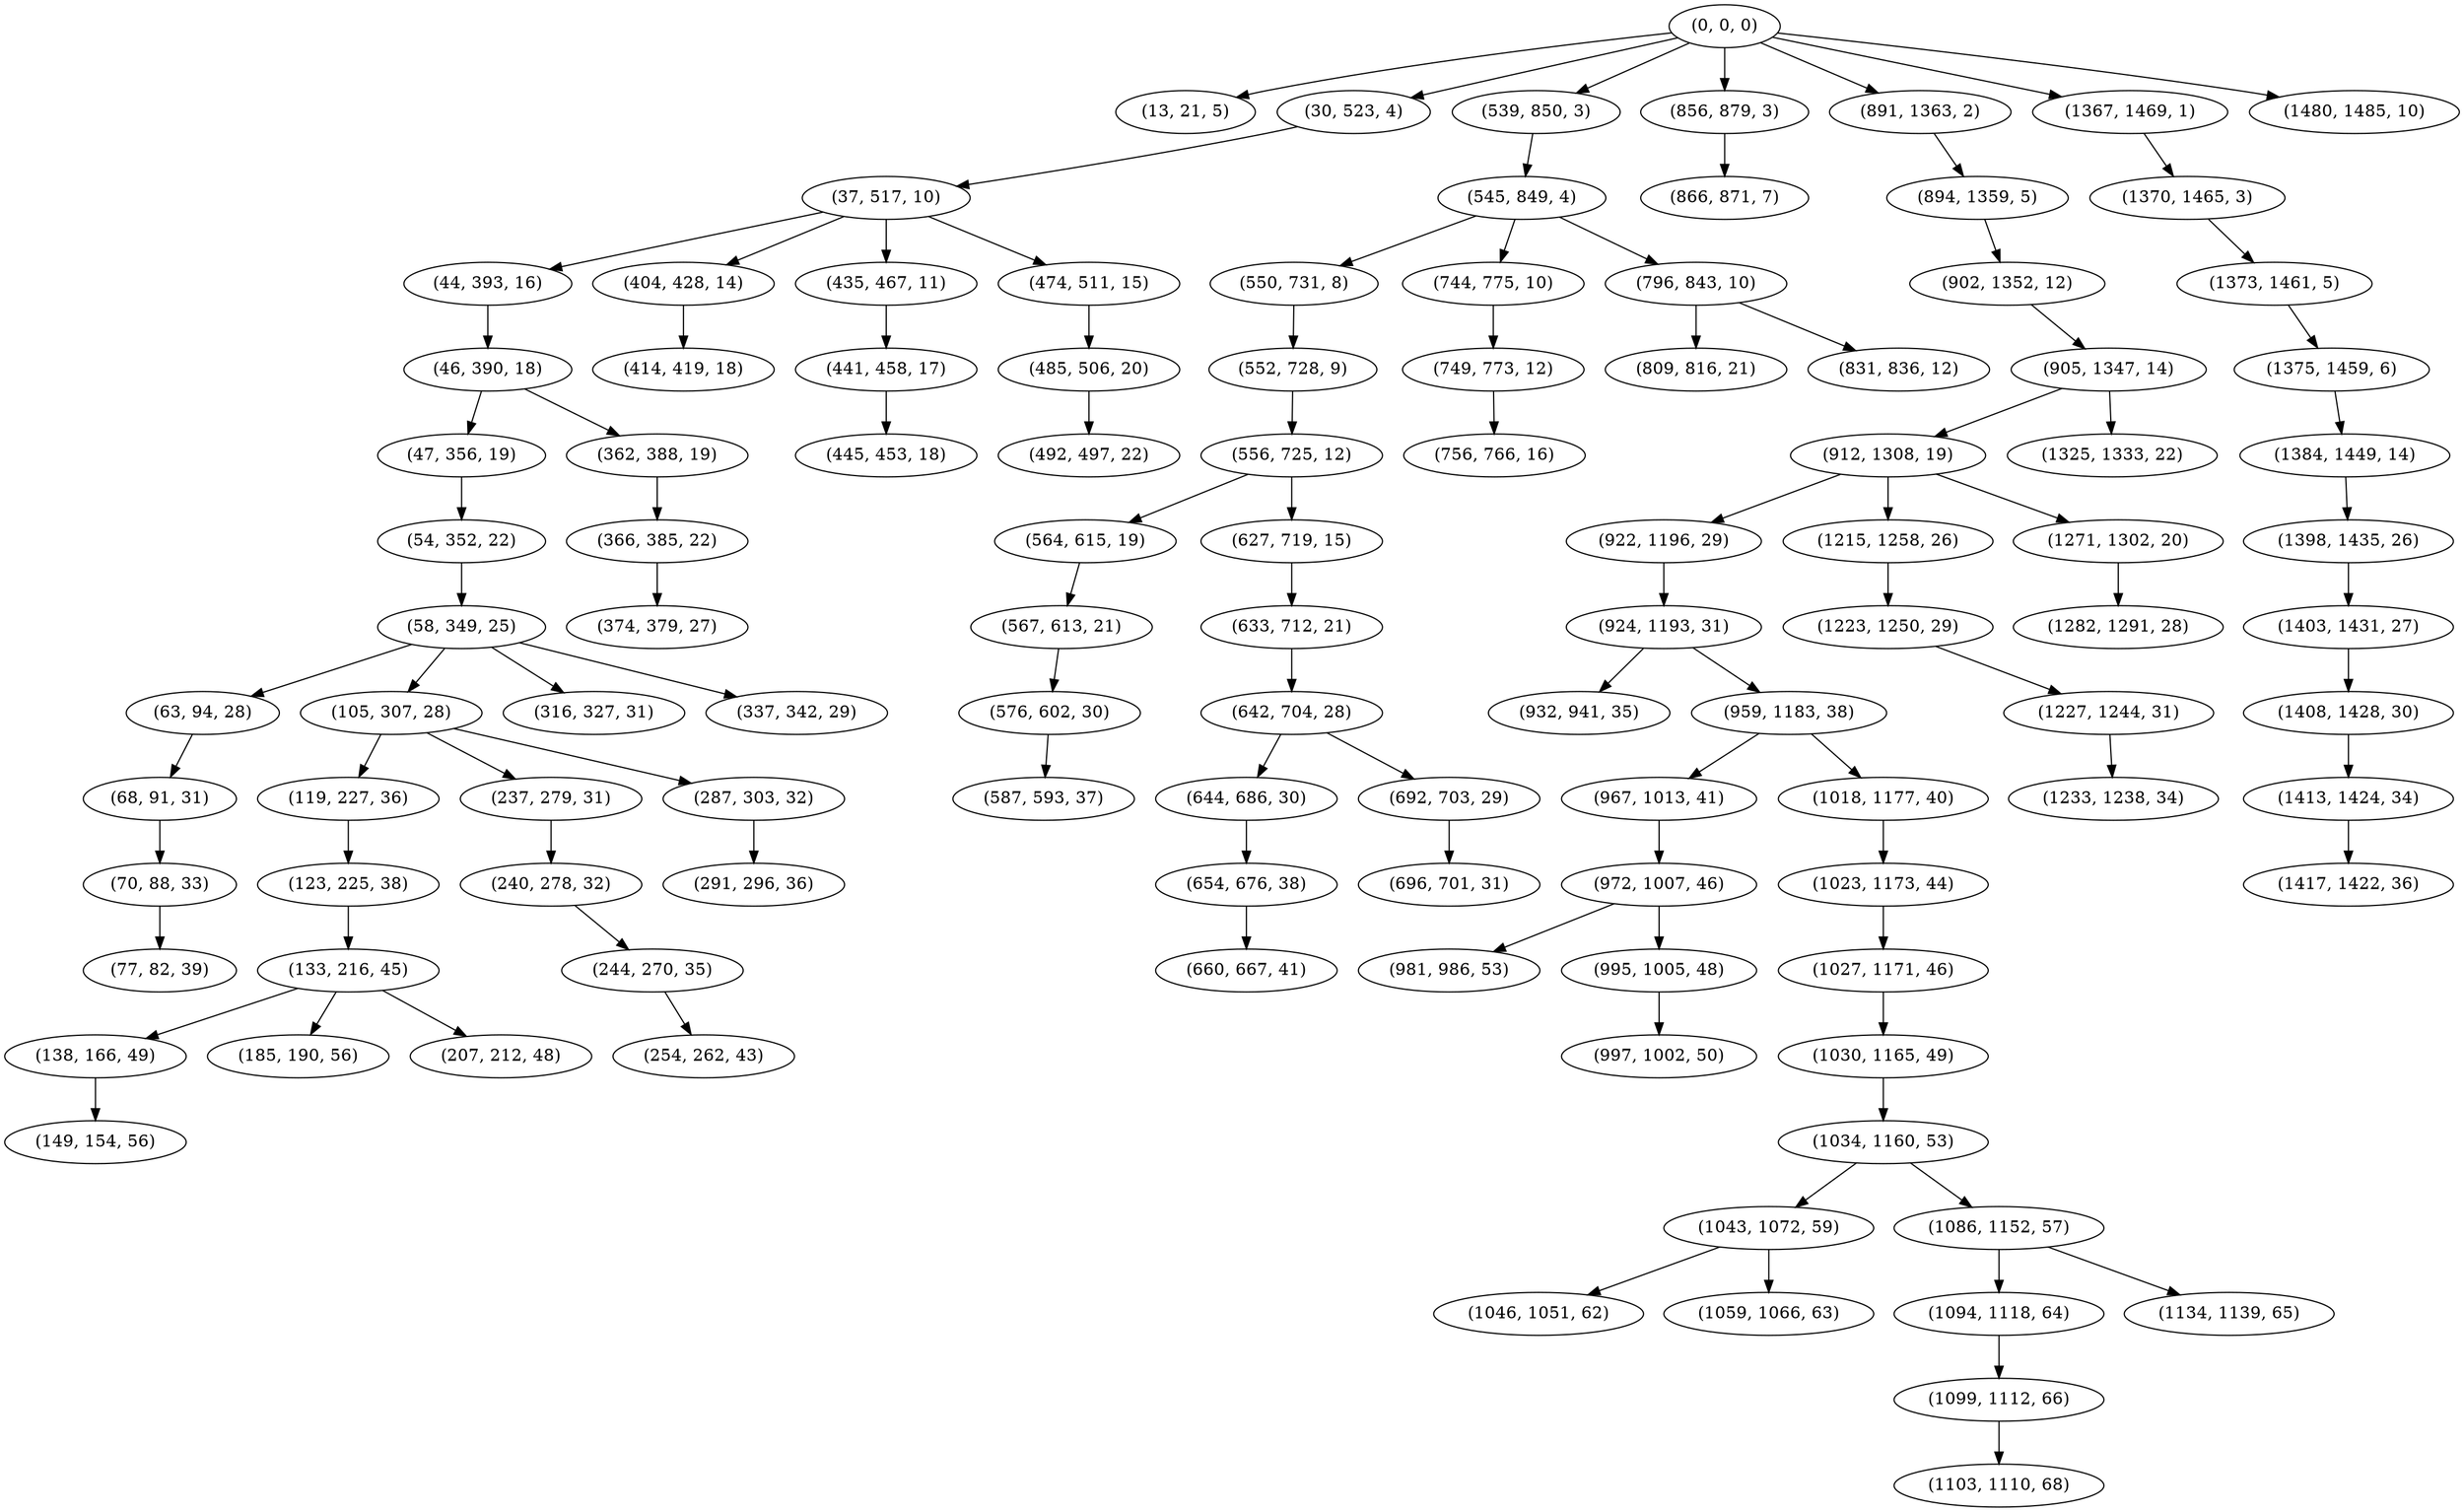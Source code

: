 digraph tree {
    "(0, 0, 0)";
    "(13, 21, 5)";
    "(30, 523, 4)";
    "(37, 517, 10)";
    "(44, 393, 16)";
    "(46, 390, 18)";
    "(47, 356, 19)";
    "(54, 352, 22)";
    "(58, 349, 25)";
    "(63, 94, 28)";
    "(68, 91, 31)";
    "(70, 88, 33)";
    "(77, 82, 39)";
    "(105, 307, 28)";
    "(119, 227, 36)";
    "(123, 225, 38)";
    "(133, 216, 45)";
    "(138, 166, 49)";
    "(149, 154, 56)";
    "(185, 190, 56)";
    "(207, 212, 48)";
    "(237, 279, 31)";
    "(240, 278, 32)";
    "(244, 270, 35)";
    "(254, 262, 43)";
    "(287, 303, 32)";
    "(291, 296, 36)";
    "(316, 327, 31)";
    "(337, 342, 29)";
    "(362, 388, 19)";
    "(366, 385, 22)";
    "(374, 379, 27)";
    "(404, 428, 14)";
    "(414, 419, 18)";
    "(435, 467, 11)";
    "(441, 458, 17)";
    "(445, 453, 18)";
    "(474, 511, 15)";
    "(485, 506, 20)";
    "(492, 497, 22)";
    "(539, 850, 3)";
    "(545, 849, 4)";
    "(550, 731, 8)";
    "(552, 728, 9)";
    "(556, 725, 12)";
    "(564, 615, 19)";
    "(567, 613, 21)";
    "(576, 602, 30)";
    "(587, 593, 37)";
    "(627, 719, 15)";
    "(633, 712, 21)";
    "(642, 704, 28)";
    "(644, 686, 30)";
    "(654, 676, 38)";
    "(660, 667, 41)";
    "(692, 703, 29)";
    "(696, 701, 31)";
    "(744, 775, 10)";
    "(749, 773, 12)";
    "(756, 766, 16)";
    "(796, 843, 10)";
    "(809, 816, 21)";
    "(831, 836, 12)";
    "(856, 879, 3)";
    "(866, 871, 7)";
    "(891, 1363, 2)";
    "(894, 1359, 5)";
    "(902, 1352, 12)";
    "(905, 1347, 14)";
    "(912, 1308, 19)";
    "(922, 1196, 29)";
    "(924, 1193, 31)";
    "(932, 941, 35)";
    "(959, 1183, 38)";
    "(967, 1013, 41)";
    "(972, 1007, 46)";
    "(981, 986, 53)";
    "(995, 1005, 48)";
    "(997, 1002, 50)";
    "(1018, 1177, 40)";
    "(1023, 1173, 44)";
    "(1027, 1171, 46)";
    "(1030, 1165, 49)";
    "(1034, 1160, 53)";
    "(1043, 1072, 59)";
    "(1046, 1051, 62)";
    "(1059, 1066, 63)";
    "(1086, 1152, 57)";
    "(1094, 1118, 64)";
    "(1099, 1112, 66)";
    "(1103, 1110, 68)";
    "(1134, 1139, 65)";
    "(1215, 1258, 26)";
    "(1223, 1250, 29)";
    "(1227, 1244, 31)";
    "(1233, 1238, 34)";
    "(1271, 1302, 20)";
    "(1282, 1291, 28)";
    "(1325, 1333, 22)";
    "(1367, 1469, 1)";
    "(1370, 1465, 3)";
    "(1373, 1461, 5)";
    "(1375, 1459, 6)";
    "(1384, 1449, 14)";
    "(1398, 1435, 26)";
    "(1403, 1431, 27)";
    "(1408, 1428, 30)";
    "(1413, 1424, 34)";
    "(1417, 1422, 36)";
    "(1480, 1485, 10)";
    "(0, 0, 0)" -> "(13, 21, 5)";
    "(0, 0, 0)" -> "(30, 523, 4)";
    "(0, 0, 0)" -> "(539, 850, 3)";
    "(0, 0, 0)" -> "(856, 879, 3)";
    "(0, 0, 0)" -> "(891, 1363, 2)";
    "(0, 0, 0)" -> "(1367, 1469, 1)";
    "(0, 0, 0)" -> "(1480, 1485, 10)";
    "(30, 523, 4)" -> "(37, 517, 10)";
    "(37, 517, 10)" -> "(44, 393, 16)";
    "(37, 517, 10)" -> "(404, 428, 14)";
    "(37, 517, 10)" -> "(435, 467, 11)";
    "(37, 517, 10)" -> "(474, 511, 15)";
    "(44, 393, 16)" -> "(46, 390, 18)";
    "(46, 390, 18)" -> "(47, 356, 19)";
    "(46, 390, 18)" -> "(362, 388, 19)";
    "(47, 356, 19)" -> "(54, 352, 22)";
    "(54, 352, 22)" -> "(58, 349, 25)";
    "(58, 349, 25)" -> "(63, 94, 28)";
    "(58, 349, 25)" -> "(105, 307, 28)";
    "(58, 349, 25)" -> "(316, 327, 31)";
    "(58, 349, 25)" -> "(337, 342, 29)";
    "(63, 94, 28)" -> "(68, 91, 31)";
    "(68, 91, 31)" -> "(70, 88, 33)";
    "(70, 88, 33)" -> "(77, 82, 39)";
    "(105, 307, 28)" -> "(119, 227, 36)";
    "(105, 307, 28)" -> "(237, 279, 31)";
    "(105, 307, 28)" -> "(287, 303, 32)";
    "(119, 227, 36)" -> "(123, 225, 38)";
    "(123, 225, 38)" -> "(133, 216, 45)";
    "(133, 216, 45)" -> "(138, 166, 49)";
    "(133, 216, 45)" -> "(185, 190, 56)";
    "(133, 216, 45)" -> "(207, 212, 48)";
    "(138, 166, 49)" -> "(149, 154, 56)";
    "(237, 279, 31)" -> "(240, 278, 32)";
    "(240, 278, 32)" -> "(244, 270, 35)";
    "(244, 270, 35)" -> "(254, 262, 43)";
    "(287, 303, 32)" -> "(291, 296, 36)";
    "(362, 388, 19)" -> "(366, 385, 22)";
    "(366, 385, 22)" -> "(374, 379, 27)";
    "(404, 428, 14)" -> "(414, 419, 18)";
    "(435, 467, 11)" -> "(441, 458, 17)";
    "(441, 458, 17)" -> "(445, 453, 18)";
    "(474, 511, 15)" -> "(485, 506, 20)";
    "(485, 506, 20)" -> "(492, 497, 22)";
    "(539, 850, 3)" -> "(545, 849, 4)";
    "(545, 849, 4)" -> "(550, 731, 8)";
    "(545, 849, 4)" -> "(744, 775, 10)";
    "(545, 849, 4)" -> "(796, 843, 10)";
    "(550, 731, 8)" -> "(552, 728, 9)";
    "(552, 728, 9)" -> "(556, 725, 12)";
    "(556, 725, 12)" -> "(564, 615, 19)";
    "(556, 725, 12)" -> "(627, 719, 15)";
    "(564, 615, 19)" -> "(567, 613, 21)";
    "(567, 613, 21)" -> "(576, 602, 30)";
    "(576, 602, 30)" -> "(587, 593, 37)";
    "(627, 719, 15)" -> "(633, 712, 21)";
    "(633, 712, 21)" -> "(642, 704, 28)";
    "(642, 704, 28)" -> "(644, 686, 30)";
    "(642, 704, 28)" -> "(692, 703, 29)";
    "(644, 686, 30)" -> "(654, 676, 38)";
    "(654, 676, 38)" -> "(660, 667, 41)";
    "(692, 703, 29)" -> "(696, 701, 31)";
    "(744, 775, 10)" -> "(749, 773, 12)";
    "(749, 773, 12)" -> "(756, 766, 16)";
    "(796, 843, 10)" -> "(809, 816, 21)";
    "(796, 843, 10)" -> "(831, 836, 12)";
    "(856, 879, 3)" -> "(866, 871, 7)";
    "(891, 1363, 2)" -> "(894, 1359, 5)";
    "(894, 1359, 5)" -> "(902, 1352, 12)";
    "(902, 1352, 12)" -> "(905, 1347, 14)";
    "(905, 1347, 14)" -> "(912, 1308, 19)";
    "(905, 1347, 14)" -> "(1325, 1333, 22)";
    "(912, 1308, 19)" -> "(922, 1196, 29)";
    "(912, 1308, 19)" -> "(1215, 1258, 26)";
    "(912, 1308, 19)" -> "(1271, 1302, 20)";
    "(922, 1196, 29)" -> "(924, 1193, 31)";
    "(924, 1193, 31)" -> "(932, 941, 35)";
    "(924, 1193, 31)" -> "(959, 1183, 38)";
    "(959, 1183, 38)" -> "(967, 1013, 41)";
    "(959, 1183, 38)" -> "(1018, 1177, 40)";
    "(967, 1013, 41)" -> "(972, 1007, 46)";
    "(972, 1007, 46)" -> "(981, 986, 53)";
    "(972, 1007, 46)" -> "(995, 1005, 48)";
    "(995, 1005, 48)" -> "(997, 1002, 50)";
    "(1018, 1177, 40)" -> "(1023, 1173, 44)";
    "(1023, 1173, 44)" -> "(1027, 1171, 46)";
    "(1027, 1171, 46)" -> "(1030, 1165, 49)";
    "(1030, 1165, 49)" -> "(1034, 1160, 53)";
    "(1034, 1160, 53)" -> "(1043, 1072, 59)";
    "(1034, 1160, 53)" -> "(1086, 1152, 57)";
    "(1043, 1072, 59)" -> "(1046, 1051, 62)";
    "(1043, 1072, 59)" -> "(1059, 1066, 63)";
    "(1086, 1152, 57)" -> "(1094, 1118, 64)";
    "(1086, 1152, 57)" -> "(1134, 1139, 65)";
    "(1094, 1118, 64)" -> "(1099, 1112, 66)";
    "(1099, 1112, 66)" -> "(1103, 1110, 68)";
    "(1215, 1258, 26)" -> "(1223, 1250, 29)";
    "(1223, 1250, 29)" -> "(1227, 1244, 31)";
    "(1227, 1244, 31)" -> "(1233, 1238, 34)";
    "(1271, 1302, 20)" -> "(1282, 1291, 28)";
    "(1367, 1469, 1)" -> "(1370, 1465, 3)";
    "(1370, 1465, 3)" -> "(1373, 1461, 5)";
    "(1373, 1461, 5)" -> "(1375, 1459, 6)";
    "(1375, 1459, 6)" -> "(1384, 1449, 14)";
    "(1384, 1449, 14)" -> "(1398, 1435, 26)";
    "(1398, 1435, 26)" -> "(1403, 1431, 27)";
    "(1403, 1431, 27)" -> "(1408, 1428, 30)";
    "(1408, 1428, 30)" -> "(1413, 1424, 34)";
    "(1413, 1424, 34)" -> "(1417, 1422, 36)";
}
